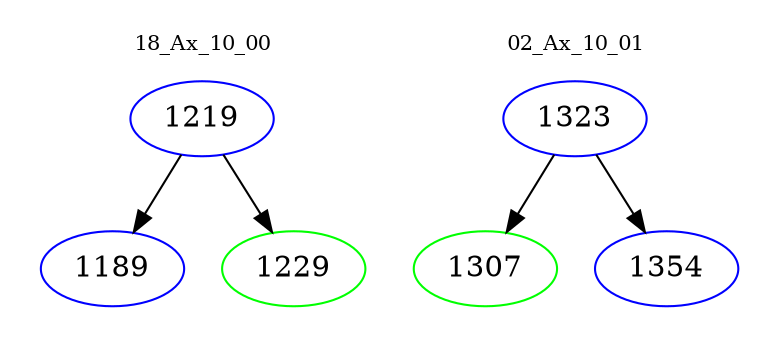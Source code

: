 digraph{
subgraph cluster_0 {
color = white
label = "18_Ax_10_00";
fontsize=10;
T0_1219 [label="1219", color="blue"]
T0_1219 -> T0_1189 [color="black"]
T0_1189 [label="1189", color="blue"]
T0_1219 -> T0_1229 [color="black"]
T0_1229 [label="1229", color="green"]
}
subgraph cluster_1 {
color = white
label = "02_Ax_10_01";
fontsize=10;
T1_1323 [label="1323", color="blue"]
T1_1323 -> T1_1307 [color="black"]
T1_1307 [label="1307", color="green"]
T1_1323 -> T1_1354 [color="black"]
T1_1354 [label="1354", color="blue"]
}
}

